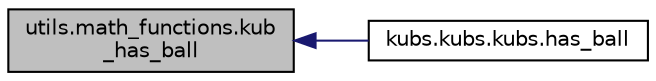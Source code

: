 digraph "utils.math_functions.kub_has_ball"
{
 // INTERACTIVE_SVG=YES
  edge [fontname="Helvetica",fontsize="10",labelfontname="Helvetica",labelfontsize="10"];
  node [fontname="Helvetica",fontsize="10",shape=record];
  rankdir="LR";
  Node1 [label="utils.math_functions.kub\l_has_ball",height=0.2,width=0.4,color="black", fillcolor="grey75", style="filled", fontcolor="black"];
  Node1 -> Node2 [dir="back",color="midnightblue",fontsize="10",style="solid",fontname="Helvetica"];
  Node2 [label="kubs.kubs.kubs.has_ball",height=0.2,width=0.4,color="black", fillcolor="white", style="filled",URL="$d3/d60/classkubs_1_1kubs_1_1kubs.html#af92a5e0126814b63829a039c730efdb5"];
}
